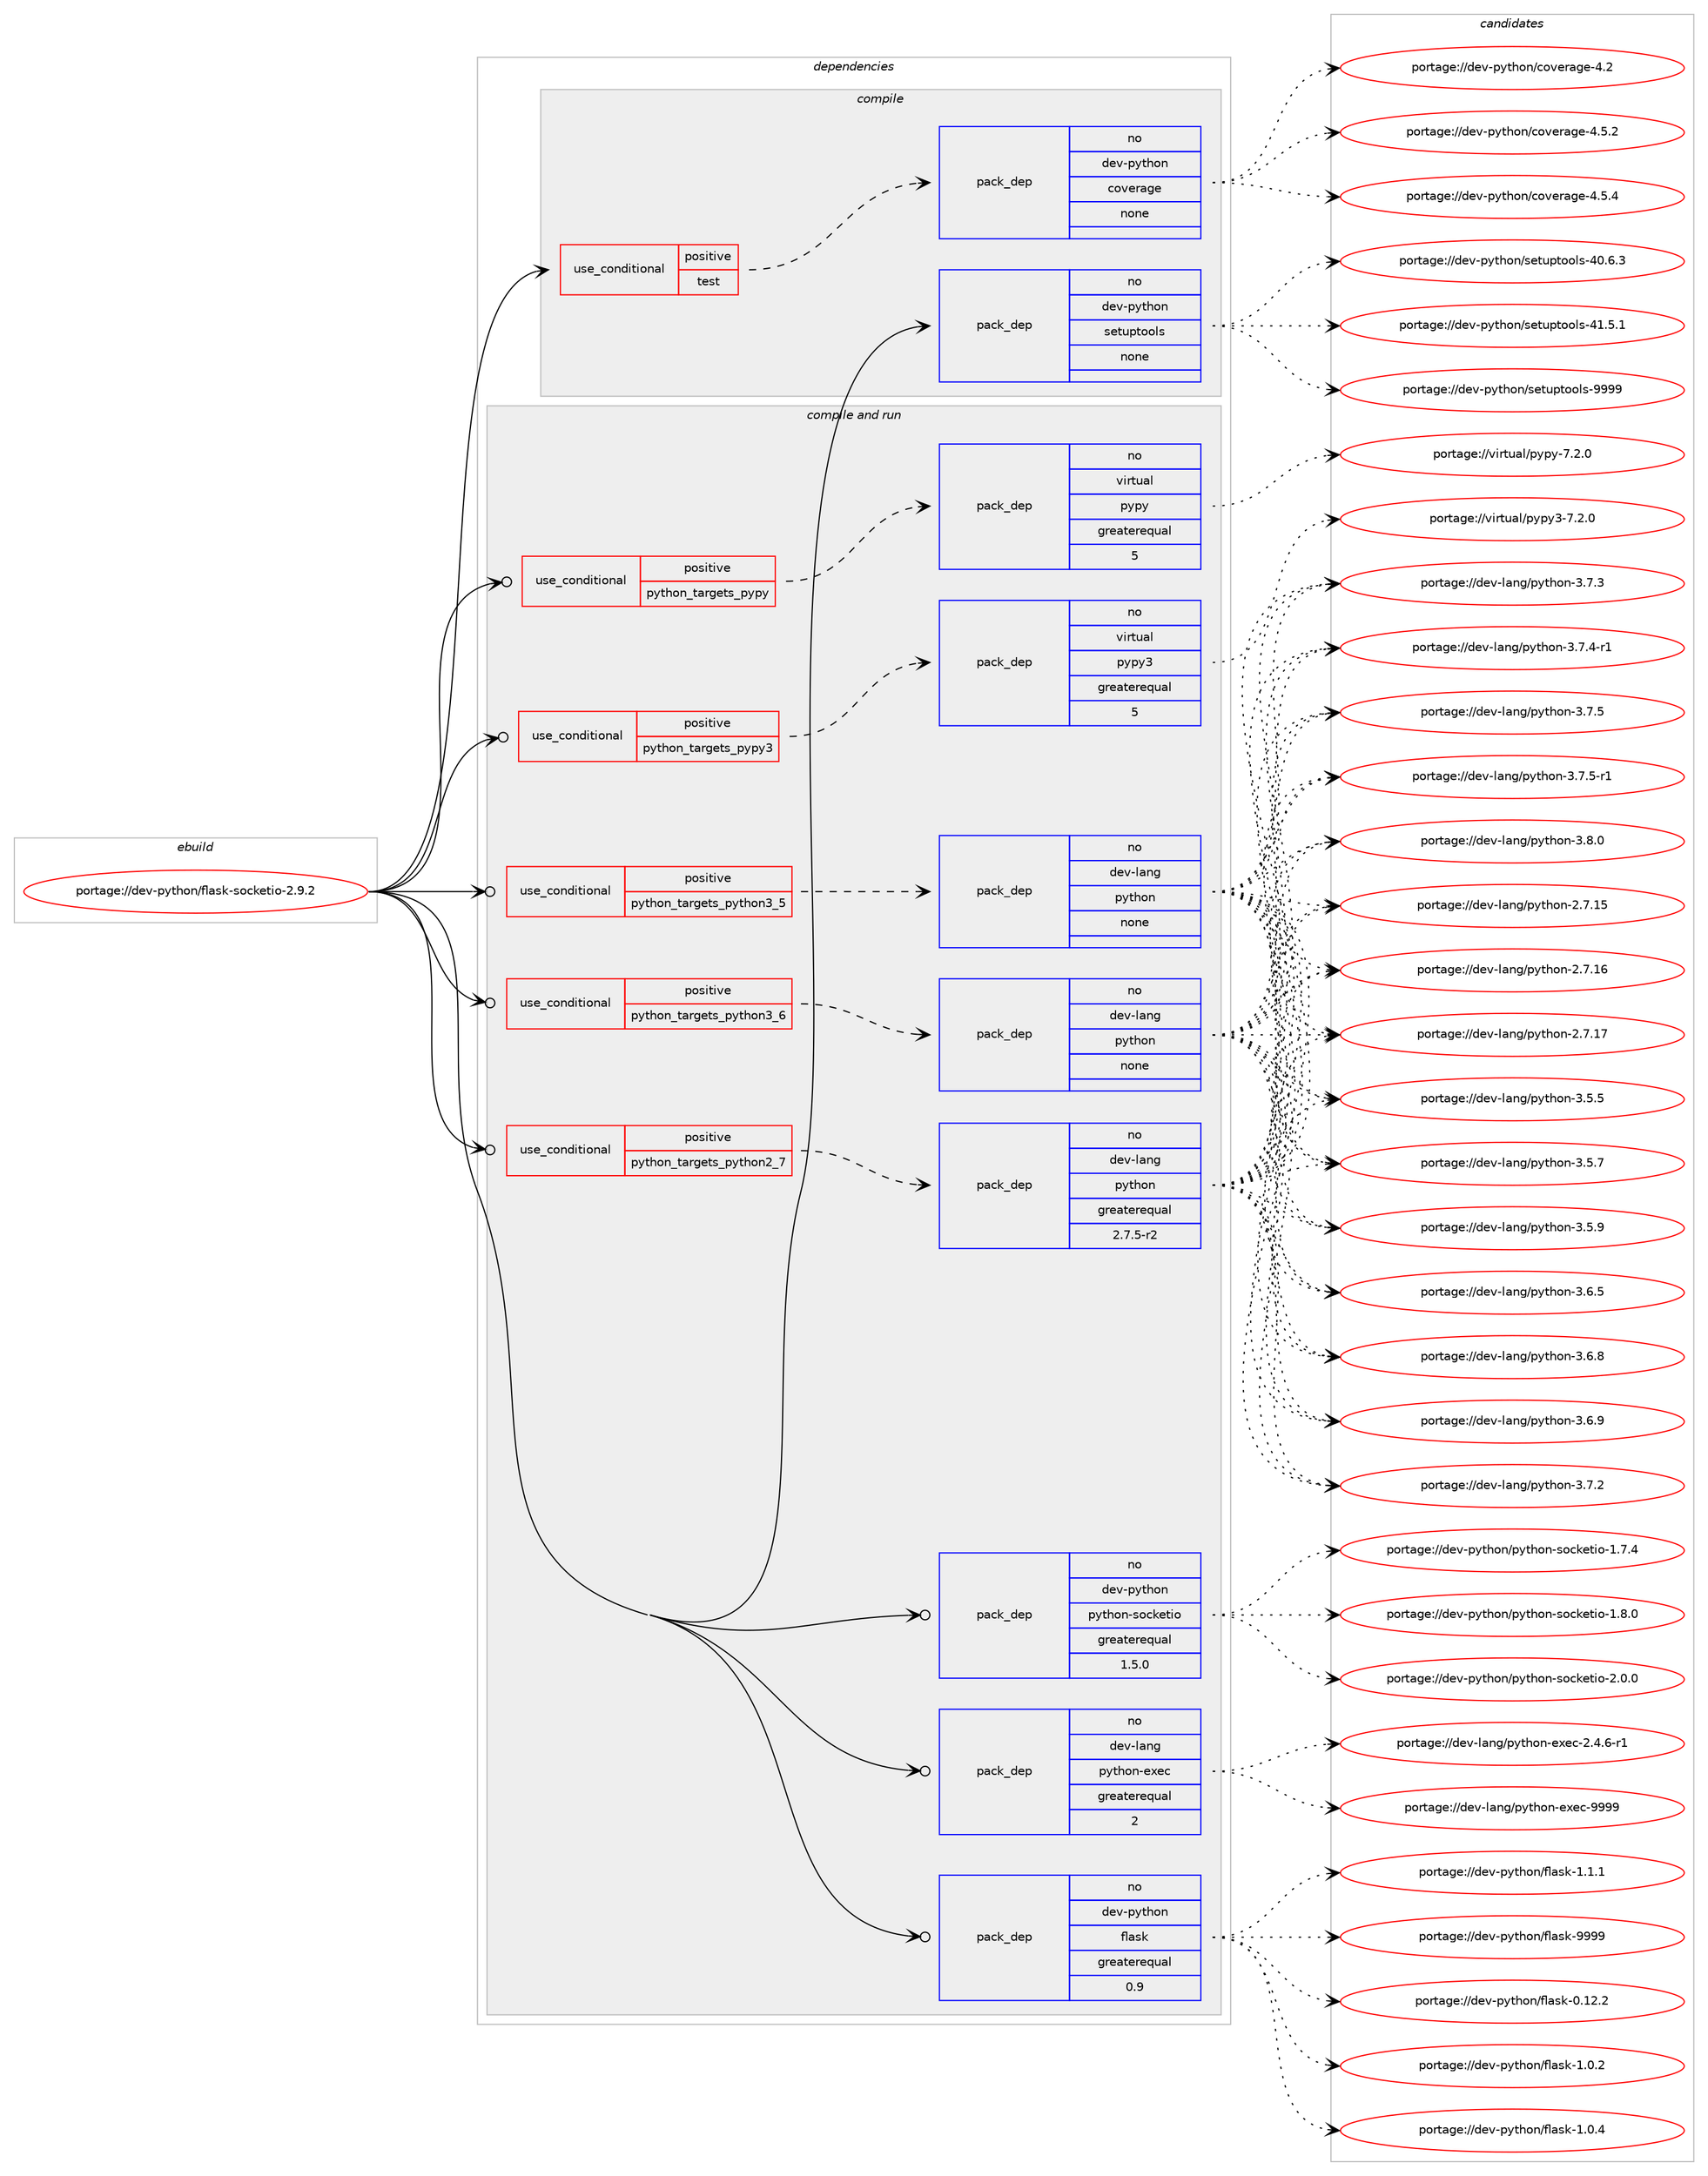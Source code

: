digraph prolog {

# *************
# Graph options
# *************

newrank=true;
concentrate=true;
compound=true;
graph [rankdir=LR,fontname=Helvetica,fontsize=10,ranksep=1.5];#, ranksep=2.5, nodesep=0.2];
edge  [arrowhead=vee];
node  [fontname=Helvetica,fontsize=10];

# **********
# The ebuild
# **********

subgraph cluster_leftcol {
color=gray;
rank=same;
label=<<i>ebuild</i>>;
id [label="portage://dev-python/flask-socketio-2.9.2", color=red, width=4, href="../dev-python/flask-socketio-2.9.2.svg"];
}

# ****************
# The dependencies
# ****************

subgraph cluster_midcol {
color=gray;
label=<<i>dependencies</i>>;
subgraph cluster_compile {
fillcolor="#eeeeee";
style=filled;
label=<<i>compile</i>>;
subgraph cond28853 {
dependency140233 [label=<<TABLE BORDER="0" CELLBORDER="1" CELLSPACING="0" CELLPADDING="4"><TR><TD ROWSPAN="3" CELLPADDING="10">use_conditional</TD></TR><TR><TD>positive</TD></TR><TR><TD>test</TD></TR></TABLE>>, shape=none, color=red];
subgraph pack108062 {
dependency140234 [label=<<TABLE BORDER="0" CELLBORDER="1" CELLSPACING="0" CELLPADDING="4" WIDTH="220"><TR><TD ROWSPAN="6" CELLPADDING="30">pack_dep</TD></TR><TR><TD WIDTH="110">no</TD></TR><TR><TD>dev-python</TD></TR><TR><TD>coverage</TD></TR><TR><TD>none</TD></TR><TR><TD></TD></TR></TABLE>>, shape=none, color=blue];
}
dependency140233:e -> dependency140234:w [weight=20,style="dashed",arrowhead="vee"];
}
id:e -> dependency140233:w [weight=20,style="solid",arrowhead="vee"];
subgraph pack108063 {
dependency140235 [label=<<TABLE BORDER="0" CELLBORDER="1" CELLSPACING="0" CELLPADDING="4" WIDTH="220"><TR><TD ROWSPAN="6" CELLPADDING="30">pack_dep</TD></TR><TR><TD WIDTH="110">no</TD></TR><TR><TD>dev-python</TD></TR><TR><TD>setuptools</TD></TR><TR><TD>none</TD></TR><TR><TD></TD></TR></TABLE>>, shape=none, color=blue];
}
id:e -> dependency140235:w [weight=20,style="solid",arrowhead="vee"];
}
subgraph cluster_compileandrun {
fillcolor="#eeeeee";
style=filled;
label=<<i>compile and run</i>>;
subgraph cond28854 {
dependency140236 [label=<<TABLE BORDER="0" CELLBORDER="1" CELLSPACING="0" CELLPADDING="4"><TR><TD ROWSPAN="3" CELLPADDING="10">use_conditional</TD></TR><TR><TD>positive</TD></TR><TR><TD>python_targets_pypy</TD></TR></TABLE>>, shape=none, color=red];
subgraph pack108064 {
dependency140237 [label=<<TABLE BORDER="0" CELLBORDER="1" CELLSPACING="0" CELLPADDING="4" WIDTH="220"><TR><TD ROWSPAN="6" CELLPADDING="30">pack_dep</TD></TR><TR><TD WIDTH="110">no</TD></TR><TR><TD>virtual</TD></TR><TR><TD>pypy</TD></TR><TR><TD>greaterequal</TD></TR><TR><TD>5</TD></TR></TABLE>>, shape=none, color=blue];
}
dependency140236:e -> dependency140237:w [weight=20,style="dashed",arrowhead="vee"];
}
id:e -> dependency140236:w [weight=20,style="solid",arrowhead="odotvee"];
subgraph cond28855 {
dependency140238 [label=<<TABLE BORDER="0" CELLBORDER="1" CELLSPACING="0" CELLPADDING="4"><TR><TD ROWSPAN="3" CELLPADDING="10">use_conditional</TD></TR><TR><TD>positive</TD></TR><TR><TD>python_targets_pypy3</TD></TR></TABLE>>, shape=none, color=red];
subgraph pack108065 {
dependency140239 [label=<<TABLE BORDER="0" CELLBORDER="1" CELLSPACING="0" CELLPADDING="4" WIDTH="220"><TR><TD ROWSPAN="6" CELLPADDING="30">pack_dep</TD></TR><TR><TD WIDTH="110">no</TD></TR><TR><TD>virtual</TD></TR><TR><TD>pypy3</TD></TR><TR><TD>greaterequal</TD></TR><TR><TD>5</TD></TR></TABLE>>, shape=none, color=blue];
}
dependency140238:e -> dependency140239:w [weight=20,style="dashed",arrowhead="vee"];
}
id:e -> dependency140238:w [weight=20,style="solid",arrowhead="odotvee"];
subgraph cond28856 {
dependency140240 [label=<<TABLE BORDER="0" CELLBORDER="1" CELLSPACING="0" CELLPADDING="4"><TR><TD ROWSPAN="3" CELLPADDING="10">use_conditional</TD></TR><TR><TD>positive</TD></TR><TR><TD>python_targets_python2_7</TD></TR></TABLE>>, shape=none, color=red];
subgraph pack108066 {
dependency140241 [label=<<TABLE BORDER="0" CELLBORDER="1" CELLSPACING="0" CELLPADDING="4" WIDTH="220"><TR><TD ROWSPAN="6" CELLPADDING="30">pack_dep</TD></TR><TR><TD WIDTH="110">no</TD></TR><TR><TD>dev-lang</TD></TR><TR><TD>python</TD></TR><TR><TD>greaterequal</TD></TR><TR><TD>2.7.5-r2</TD></TR></TABLE>>, shape=none, color=blue];
}
dependency140240:e -> dependency140241:w [weight=20,style="dashed",arrowhead="vee"];
}
id:e -> dependency140240:w [weight=20,style="solid",arrowhead="odotvee"];
subgraph cond28857 {
dependency140242 [label=<<TABLE BORDER="0" CELLBORDER="1" CELLSPACING="0" CELLPADDING="4"><TR><TD ROWSPAN="3" CELLPADDING="10">use_conditional</TD></TR><TR><TD>positive</TD></TR><TR><TD>python_targets_python3_5</TD></TR></TABLE>>, shape=none, color=red];
subgraph pack108067 {
dependency140243 [label=<<TABLE BORDER="0" CELLBORDER="1" CELLSPACING="0" CELLPADDING="4" WIDTH="220"><TR><TD ROWSPAN="6" CELLPADDING="30">pack_dep</TD></TR><TR><TD WIDTH="110">no</TD></TR><TR><TD>dev-lang</TD></TR><TR><TD>python</TD></TR><TR><TD>none</TD></TR><TR><TD></TD></TR></TABLE>>, shape=none, color=blue];
}
dependency140242:e -> dependency140243:w [weight=20,style="dashed",arrowhead="vee"];
}
id:e -> dependency140242:w [weight=20,style="solid",arrowhead="odotvee"];
subgraph cond28858 {
dependency140244 [label=<<TABLE BORDER="0" CELLBORDER="1" CELLSPACING="0" CELLPADDING="4"><TR><TD ROWSPAN="3" CELLPADDING="10">use_conditional</TD></TR><TR><TD>positive</TD></TR><TR><TD>python_targets_python3_6</TD></TR></TABLE>>, shape=none, color=red];
subgraph pack108068 {
dependency140245 [label=<<TABLE BORDER="0" CELLBORDER="1" CELLSPACING="0" CELLPADDING="4" WIDTH="220"><TR><TD ROWSPAN="6" CELLPADDING="30">pack_dep</TD></TR><TR><TD WIDTH="110">no</TD></TR><TR><TD>dev-lang</TD></TR><TR><TD>python</TD></TR><TR><TD>none</TD></TR><TR><TD></TD></TR></TABLE>>, shape=none, color=blue];
}
dependency140244:e -> dependency140245:w [weight=20,style="dashed",arrowhead="vee"];
}
id:e -> dependency140244:w [weight=20,style="solid",arrowhead="odotvee"];
subgraph pack108069 {
dependency140246 [label=<<TABLE BORDER="0" CELLBORDER="1" CELLSPACING="0" CELLPADDING="4" WIDTH="220"><TR><TD ROWSPAN="6" CELLPADDING="30">pack_dep</TD></TR><TR><TD WIDTH="110">no</TD></TR><TR><TD>dev-lang</TD></TR><TR><TD>python-exec</TD></TR><TR><TD>greaterequal</TD></TR><TR><TD>2</TD></TR></TABLE>>, shape=none, color=blue];
}
id:e -> dependency140246:w [weight=20,style="solid",arrowhead="odotvee"];
subgraph pack108070 {
dependency140247 [label=<<TABLE BORDER="0" CELLBORDER="1" CELLSPACING="0" CELLPADDING="4" WIDTH="220"><TR><TD ROWSPAN="6" CELLPADDING="30">pack_dep</TD></TR><TR><TD WIDTH="110">no</TD></TR><TR><TD>dev-python</TD></TR><TR><TD>flask</TD></TR><TR><TD>greaterequal</TD></TR><TR><TD>0.9</TD></TR></TABLE>>, shape=none, color=blue];
}
id:e -> dependency140247:w [weight=20,style="solid",arrowhead="odotvee"];
subgraph pack108071 {
dependency140248 [label=<<TABLE BORDER="0" CELLBORDER="1" CELLSPACING="0" CELLPADDING="4" WIDTH="220"><TR><TD ROWSPAN="6" CELLPADDING="30">pack_dep</TD></TR><TR><TD WIDTH="110">no</TD></TR><TR><TD>dev-python</TD></TR><TR><TD>python-socketio</TD></TR><TR><TD>greaterequal</TD></TR><TR><TD>1.5.0</TD></TR></TABLE>>, shape=none, color=blue];
}
id:e -> dependency140248:w [weight=20,style="solid",arrowhead="odotvee"];
}
subgraph cluster_run {
fillcolor="#eeeeee";
style=filled;
label=<<i>run</i>>;
}
}

# **************
# The candidates
# **************

subgraph cluster_choices {
rank=same;
color=gray;
label=<<i>candidates</i>>;

subgraph choice108062 {
color=black;
nodesep=1;
choiceportage1001011184511212111610411111047991111181011149710310145524650 [label="portage://dev-python/coverage-4.2", color=red, width=4,href="../dev-python/coverage-4.2.svg"];
choiceportage10010111845112121116104111110479911111810111497103101455246534650 [label="portage://dev-python/coverage-4.5.2", color=red, width=4,href="../dev-python/coverage-4.5.2.svg"];
choiceportage10010111845112121116104111110479911111810111497103101455246534652 [label="portage://dev-python/coverage-4.5.4", color=red, width=4,href="../dev-python/coverage-4.5.4.svg"];
dependency140234:e -> choiceportage1001011184511212111610411111047991111181011149710310145524650:w [style=dotted,weight="100"];
dependency140234:e -> choiceportage10010111845112121116104111110479911111810111497103101455246534650:w [style=dotted,weight="100"];
dependency140234:e -> choiceportage10010111845112121116104111110479911111810111497103101455246534652:w [style=dotted,weight="100"];
}
subgraph choice108063 {
color=black;
nodesep=1;
choiceportage100101118451121211161041111104711510111611711211611111110811545524846544651 [label="portage://dev-python/setuptools-40.6.3", color=red, width=4,href="../dev-python/setuptools-40.6.3.svg"];
choiceportage100101118451121211161041111104711510111611711211611111110811545524946534649 [label="portage://dev-python/setuptools-41.5.1", color=red, width=4,href="../dev-python/setuptools-41.5.1.svg"];
choiceportage10010111845112121116104111110471151011161171121161111111081154557575757 [label="portage://dev-python/setuptools-9999", color=red, width=4,href="../dev-python/setuptools-9999.svg"];
dependency140235:e -> choiceportage100101118451121211161041111104711510111611711211611111110811545524846544651:w [style=dotted,weight="100"];
dependency140235:e -> choiceportage100101118451121211161041111104711510111611711211611111110811545524946534649:w [style=dotted,weight="100"];
dependency140235:e -> choiceportage10010111845112121116104111110471151011161171121161111111081154557575757:w [style=dotted,weight="100"];
}
subgraph choice108064 {
color=black;
nodesep=1;
choiceportage1181051141161179710847112121112121455546504648 [label="portage://virtual/pypy-7.2.0", color=red, width=4,href="../virtual/pypy-7.2.0.svg"];
dependency140237:e -> choiceportage1181051141161179710847112121112121455546504648:w [style=dotted,weight="100"];
}
subgraph choice108065 {
color=black;
nodesep=1;
choiceportage118105114116117971084711212111212151455546504648 [label="portage://virtual/pypy3-7.2.0", color=red, width=4,href="../virtual/pypy3-7.2.0.svg"];
dependency140239:e -> choiceportage118105114116117971084711212111212151455546504648:w [style=dotted,weight="100"];
}
subgraph choice108066 {
color=black;
nodesep=1;
choiceportage10010111845108971101034711212111610411111045504655464953 [label="portage://dev-lang/python-2.7.15", color=red, width=4,href="../dev-lang/python-2.7.15.svg"];
choiceportage10010111845108971101034711212111610411111045504655464954 [label="portage://dev-lang/python-2.7.16", color=red, width=4,href="../dev-lang/python-2.7.16.svg"];
choiceportage10010111845108971101034711212111610411111045504655464955 [label="portage://dev-lang/python-2.7.17", color=red, width=4,href="../dev-lang/python-2.7.17.svg"];
choiceportage100101118451089711010347112121116104111110455146534653 [label="portage://dev-lang/python-3.5.5", color=red, width=4,href="../dev-lang/python-3.5.5.svg"];
choiceportage100101118451089711010347112121116104111110455146534655 [label="portage://dev-lang/python-3.5.7", color=red, width=4,href="../dev-lang/python-3.5.7.svg"];
choiceportage100101118451089711010347112121116104111110455146534657 [label="portage://dev-lang/python-3.5.9", color=red, width=4,href="../dev-lang/python-3.5.9.svg"];
choiceportage100101118451089711010347112121116104111110455146544653 [label="portage://dev-lang/python-3.6.5", color=red, width=4,href="../dev-lang/python-3.6.5.svg"];
choiceportage100101118451089711010347112121116104111110455146544656 [label="portage://dev-lang/python-3.6.8", color=red, width=4,href="../dev-lang/python-3.6.8.svg"];
choiceportage100101118451089711010347112121116104111110455146544657 [label="portage://dev-lang/python-3.6.9", color=red, width=4,href="../dev-lang/python-3.6.9.svg"];
choiceportage100101118451089711010347112121116104111110455146554650 [label="portage://dev-lang/python-3.7.2", color=red, width=4,href="../dev-lang/python-3.7.2.svg"];
choiceportage100101118451089711010347112121116104111110455146554651 [label="portage://dev-lang/python-3.7.3", color=red, width=4,href="../dev-lang/python-3.7.3.svg"];
choiceportage1001011184510897110103471121211161041111104551465546524511449 [label="portage://dev-lang/python-3.7.4-r1", color=red, width=4,href="../dev-lang/python-3.7.4-r1.svg"];
choiceportage100101118451089711010347112121116104111110455146554653 [label="portage://dev-lang/python-3.7.5", color=red, width=4,href="../dev-lang/python-3.7.5.svg"];
choiceportage1001011184510897110103471121211161041111104551465546534511449 [label="portage://dev-lang/python-3.7.5-r1", color=red, width=4,href="../dev-lang/python-3.7.5-r1.svg"];
choiceportage100101118451089711010347112121116104111110455146564648 [label="portage://dev-lang/python-3.8.0", color=red, width=4,href="../dev-lang/python-3.8.0.svg"];
dependency140241:e -> choiceportage10010111845108971101034711212111610411111045504655464953:w [style=dotted,weight="100"];
dependency140241:e -> choiceportage10010111845108971101034711212111610411111045504655464954:w [style=dotted,weight="100"];
dependency140241:e -> choiceportage10010111845108971101034711212111610411111045504655464955:w [style=dotted,weight="100"];
dependency140241:e -> choiceportage100101118451089711010347112121116104111110455146534653:w [style=dotted,weight="100"];
dependency140241:e -> choiceportage100101118451089711010347112121116104111110455146534655:w [style=dotted,weight="100"];
dependency140241:e -> choiceportage100101118451089711010347112121116104111110455146534657:w [style=dotted,weight="100"];
dependency140241:e -> choiceportage100101118451089711010347112121116104111110455146544653:w [style=dotted,weight="100"];
dependency140241:e -> choiceportage100101118451089711010347112121116104111110455146544656:w [style=dotted,weight="100"];
dependency140241:e -> choiceportage100101118451089711010347112121116104111110455146544657:w [style=dotted,weight="100"];
dependency140241:e -> choiceportage100101118451089711010347112121116104111110455146554650:w [style=dotted,weight="100"];
dependency140241:e -> choiceportage100101118451089711010347112121116104111110455146554651:w [style=dotted,weight="100"];
dependency140241:e -> choiceportage1001011184510897110103471121211161041111104551465546524511449:w [style=dotted,weight="100"];
dependency140241:e -> choiceportage100101118451089711010347112121116104111110455146554653:w [style=dotted,weight="100"];
dependency140241:e -> choiceportage1001011184510897110103471121211161041111104551465546534511449:w [style=dotted,weight="100"];
dependency140241:e -> choiceportage100101118451089711010347112121116104111110455146564648:w [style=dotted,weight="100"];
}
subgraph choice108067 {
color=black;
nodesep=1;
choiceportage10010111845108971101034711212111610411111045504655464953 [label="portage://dev-lang/python-2.7.15", color=red, width=4,href="../dev-lang/python-2.7.15.svg"];
choiceportage10010111845108971101034711212111610411111045504655464954 [label="portage://dev-lang/python-2.7.16", color=red, width=4,href="../dev-lang/python-2.7.16.svg"];
choiceportage10010111845108971101034711212111610411111045504655464955 [label="portage://dev-lang/python-2.7.17", color=red, width=4,href="../dev-lang/python-2.7.17.svg"];
choiceportage100101118451089711010347112121116104111110455146534653 [label="portage://dev-lang/python-3.5.5", color=red, width=4,href="../dev-lang/python-3.5.5.svg"];
choiceportage100101118451089711010347112121116104111110455146534655 [label="portage://dev-lang/python-3.5.7", color=red, width=4,href="../dev-lang/python-3.5.7.svg"];
choiceportage100101118451089711010347112121116104111110455146534657 [label="portage://dev-lang/python-3.5.9", color=red, width=4,href="../dev-lang/python-3.5.9.svg"];
choiceportage100101118451089711010347112121116104111110455146544653 [label="portage://dev-lang/python-3.6.5", color=red, width=4,href="../dev-lang/python-3.6.5.svg"];
choiceportage100101118451089711010347112121116104111110455146544656 [label="portage://dev-lang/python-3.6.8", color=red, width=4,href="../dev-lang/python-3.6.8.svg"];
choiceportage100101118451089711010347112121116104111110455146544657 [label="portage://dev-lang/python-3.6.9", color=red, width=4,href="../dev-lang/python-3.6.9.svg"];
choiceportage100101118451089711010347112121116104111110455146554650 [label="portage://dev-lang/python-3.7.2", color=red, width=4,href="../dev-lang/python-3.7.2.svg"];
choiceportage100101118451089711010347112121116104111110455146554651 [label="portage://dev-lang/python-3.7.3", color=red, width=4,href="../dev-lang/python-3.7.3.svg"];
choiceportage1001011184510897110103471121211161041111104551465546524511449 [label="portage://dev-lang/python-3.7.4-r1", color=red, width=4,href="../dev-lang/python-3.7.4-r1.svg"];
choiceportage100101118451089711010347112121116104111110455146554653 [label="portage://dev-lang/python-3.7.5", color=red, width=4,href="../dev-lang/python-3.7.5.svg"];
choiceportage1001011184510897110103471121211161041111104551465546534511449 [label="portage://dev-lang/python-3.7.5-r1", color=red, width=4,href="../dev-lang/python-3.7.5-r1.svg"];
choiceportage100101118451089711010347112121116104111110455146564648 [label="portage://dev-lang/python-3.8.0", color=red, width=4,href="../dev-lang/python-3.8.0.svg"];
dependency140243:e -> choiceportage10010111845108971101034711212111610411111045504655464953:w [style=dotted,weight="100"];
dependency140243:e -> choiceportage10010111845108971101034711212111610411111045504655464954:w [style=dotted,weight="100"];
dependency140243:e -> choiceportage10010111845108971101034711212111610411111045504655464955:w [style=dotted,weight="100"];
dependency140243:e -> choiceportage100101118451089711010347112121116104111110455146534653:w [style=dotted,weight="100"];
dependency140243:e -> choiceportage100101118451089711010347112121116104111110455146534655:w [style=dotted,weight="100"];
dependency140243:e -> choiceportage100101118451089711010347112121116104111110455146534657:w [style=dotted,weight="100"];
dependency140243:e -> choiceportage100101118451089711010347112121116104111110455146544653:w [style=dotted,weight="100"];
dependency140243:e -> choiceportage100101118451089711010347112121116104111110455146544656:w [style=dotted,weight="100"];
dependency140243:e -> choiceportage100101118451089711010347112121116104111110455146544657:w [style=dotted,weight="100"];
dependency140243:e -> choiceportage100101118451089711010347112121116104111110455146554650:w [style=dotted,weight="100"];
dependency140243:e -> choiceportage100101118451089711010347112121116104111110455146554651:w [style=dotted,weight="100"];
dependency140243:e -> choiceportage1001011184510897110103471121211161041111104551465546524511449:w [style=dotted,weight="100"];
dependency140243:e -> choiceportage100101118451089711010347112121116104111110455146554653:w [style=dotted,weight="100"];
dependency140243:e -> choiceportage1001011184510897110103471121211161041111104551465546534511449:w [style=dotted,weight="100"];
dependency140243:e -> choiceportage100101118451089711010347112121116104111110455146564648:w [style=dotted,weight="100"];
}
subgraph choice108068 {
color=black;
nodesep=1;
choiceportage10010111845108971101034711212111610411111045504655464953 [label="portage://dev-lang/python-2.7.15", color=red, width=4,href="../dev-lang/python-2.7.15.svg"];
choiceportage10010111845108971101034711212111610411111045504655464954 [label="portage://dev-lang/python-2.7.16", color=red, width=4,href="../dev-lang/python-2.7.16.svg"];
choiceportage10010111845108971101034711212111610411111045504655464955 [label="portage://dev-lang/python-2.7.17", color=red, width=4,href="../dev-lang/python-2.7.17.svg"];
choiceportage100101118451089711010347112121116104111110455146534653 [label="portage://dev-lang/python-3.5.5", color=red, width=4,href="../dev-lang/python-3.5.5.svg"];
choiceportage100101118451089711010347112121116104111110455146534655 [label="portage://dev-lang/python-3.5.7", color=red, width=4,href="../dev-lang/python-3.5.7.svg"];
choiceportage100101118451089711010347112121116104111110455146534657 [label="portage://dev-lang/python-3.5.9", color=red, width=4,href="../dev-lang/python-3.5.9.svg"];
choiceportage100101118451089711010347112121116104111110455146544653 [label="portage://dev-lang/python-3.6.5", color=red, width=4,href="../dev-lang/python-3.6.5.svg"];
choiceportage100101118451089711010347112121116104111110455146544656 [label="portage://dev-lang/python-3.6.8", color=red, width=4,href="../dev-lang/python-3.6.8.svg"];
choiceportage100101118451089711010347112121116104111110455146544657 [label="portage://dev-lang/python-3.6.9", color=red, width=4,href="../dev-lang/python-3.6.9.svg"];
choiceportage100101118451089711010347112121116104111110455146554650 [label="portage://dev-lang/python-3.7.2", color=red, width=4,href="../dev-lang/python-3.7.2.svg"];
choiceportage100101118451089711010347112121116104111110455146554651 [label="portage://dev-lang/python-3.7.3", color=red, width=4,href="../dev-lang/python-3.7.3.svg"];
choiceportage1001011184510897110103471121211161041111104551465546524511449 [label="portage://dev-lang/python-3.7.4-r1", color=red, width=4,href="../dev-lang/python-3.7.4-r1.svg"];
choiceportage100101118451089711010347112121116104111110455146554653 [label="portage://dev-lang/python-3.7.5", color=red, width=4,href="../dev-lang/python-3.7.5.svg"];
choiceportage1001011184510897110103471121211161041111104551465546534511449 [label="portage://dev-lang/python-3.7.5-r1", color=red, width=4,href="../dev-lang/python-3.7.5-r1.svg"];
choiceportage100101118451089711010347112121116104111110455146564648 [label="portage://dev-lang/python-3.8.0", color=red, width=4,href="../dev-lang/python-3.8.0.svg"];
dependency140245:e -> choiceportage10010111845108971101034711212111610411111045504655464953:w [style=dotted,weight="100"];
dependency140245:e -> choiceportage10010111845108971101034711212111610411111045504655464954:w [style=dotted,weight="100"];
dependency140245:e -> choiceportage10010111845108971101034711212111610411111045504655464955:w [style=dotted,weight="100"];
dependency140245:e -> choiceportage100101118451089711010347112121116104111110455146534653:w [style=dotted,weight="100"];
dependency140245:e -> choiceportage100101118451089711010347112121116104111110455146534655:w [style=dotted,weight="100"];
dependency140245:e -> choiceportage100101118451089711010347112121116104111110455146534657:w [style=dotted,weight="100"];
dependency140245:e -> choiceportage100101118451089711010347112121116104111110455146544653:w [style=dotted,weight="100"];
dependency140245:e -> choiceportage100101118451089711010347112121116104111110455146544656:w [style=dotted,weight="100"];
dependency140245:e -> choiceportage100101118451089711010347112121116104111110455146544657:w [style=dotted,weight="100"];
dependency140245:e -> choiceportage100101118451089711010347112121116104111110455146554650:w [style=dotted,weight="100"];
dependency140245:e -> choiceportage100101118451089711010347112121116104111110455146554651:w [style=dotted,weight="100"];
dependency140245:e -> choiceportage1001011184510897110103471121211161041111104551465546524511449:w [style=dotted,weight="100"];
dependency140245:e -> choiceportage100101118451089711010347112121116104111110455146554653:w [style=dotted,weight="100"];
dependency140245:e -> choiceportage1001011184510897110103471121211161041111104551465546534511449:w [style=dotted,weight="100"];
dependency140245:e -> choiceportage100101118451089711010347112121116104111110455146564648:w [style=dotted,weight="100"];
}
subgraph choice108069 {
color=black;
nodesep=1;
choiceportage10010111845108971101034711212111610411111045101120101994550465246544511449 [label="portage://dev-lang/python-exec-2.4.6-r1", color=red, width=4,href="../dev-lang/python-exec-2.4.6-r1.svg"];
choiceportage10010111845108971101034711212111610411111045101120101994557575757 [label="portage://dev-lang/python-exec-9999", color=red, width=4,href="../dev-lang/python-exec-9999.svg"];
dependency140246:e -> choiceportage10010111845108971101034711212111610411111045101120101994550465246544511449:w [style=dotted,weight="100"];
dependency140246:e -> choiceportage10010111845108971101034711212111610411111045101120101994557575757:w [style=dotted,weight="100"];
}
subgraph choice108070 {
color=black;
nodesep=1;
choiceportage10010111845112121116104111110471021089711510745484649504650 [label="portage://dev-python/flask-0.12.2", color=red, width=4,href="../dev-python/flask-0.12.2.svg"];
choiceportage100101118451121211161041111104710210897115107454946484650 [label="portage://dev-python/flask-1.0.2", color=red, width=4,href="../dev-python/flask-1.0.2.svg"];
choiceportage100101118451121211161041111104710210897115107454946484652 [label="portage://dev-python/flask-1.0.4", color=red, width=4,href="../dev-python/flask-1.0.4.svg"];
choiceportage100101118451121211161041111104710210897115107454946494649 [label="portage://dev-python/flask-1.1.1", color=red, width=4,href="../dev-python/flask-1.1.1.svg"];
choiceportage1001011184511212111610411111047102108971151074557575757 [label="portage://dev-python/flask-9999", color=red, width=4,href="../dev-python/flask-9999.svg"];
dependency140247:e -> choiceportage10010111845112121116104111110471021089711510745484649504650:w [style=dotted,weight="100"];
dependency140247:e -> choiceportage100101118451121211161041111104710210897115107454946484650:w [style=dotted,weight="100"];
dependency140247:e -> choiceportage100101118451121211161041111104710210897115107454946484652:w [style=dotted,weight="100"];
dependency140247:e -> choiceportage100101118451121211161041111104710210897115107454946494649:w [style=dotted,weight="100"];
dependency140247:e -> choiceportage1001011184511212111610411111047102108971151074557575757:w [style=dotted,weight="100"];
}
subgraph choice108071 {
color=black;
nodesep=1;
choiceportage10010111845112121116104111110471121211161041111104511511199107101116105111454946554652 [label="portage://dev-python/python-socketio-1.7.4", color=red, width=4,href="../dev-python/python-socketio-1.7.4.svg"];
choiceportage10010111845112121116104111110471121211161041111104511511199107101116105111454946564648 [label="portage://dev-python/python-socketio-1.8.0", color=red, width=4,href="../dev-python/python-socketio-1.8.0.svg"];
choiceportage10010111845112121116104111110471121211161041111104511511199107101116105111455046484648 [label="portage://dev-python/python-socketio-2.0.0", color=red, width=4,href="../dev-python/python-socketio-2.0.0.svg"];
dependency140248:e -> choiceportage10010111845112121116104111110471121211161041111104511511199107101116105111454946554652:w [style=dotted,weight="100"];
dependency140248:e -> choiceportage10010111845112121116104111110471121211161041111104511511199107101116105111454946564648:w [style=dotted,weight="100"];
dependency140248:e -> choiceportage10010111845112121116104111110471121211161041111104511511199107101116105111455046484648:w [style=dotted,weight="100"];
}
}

}
